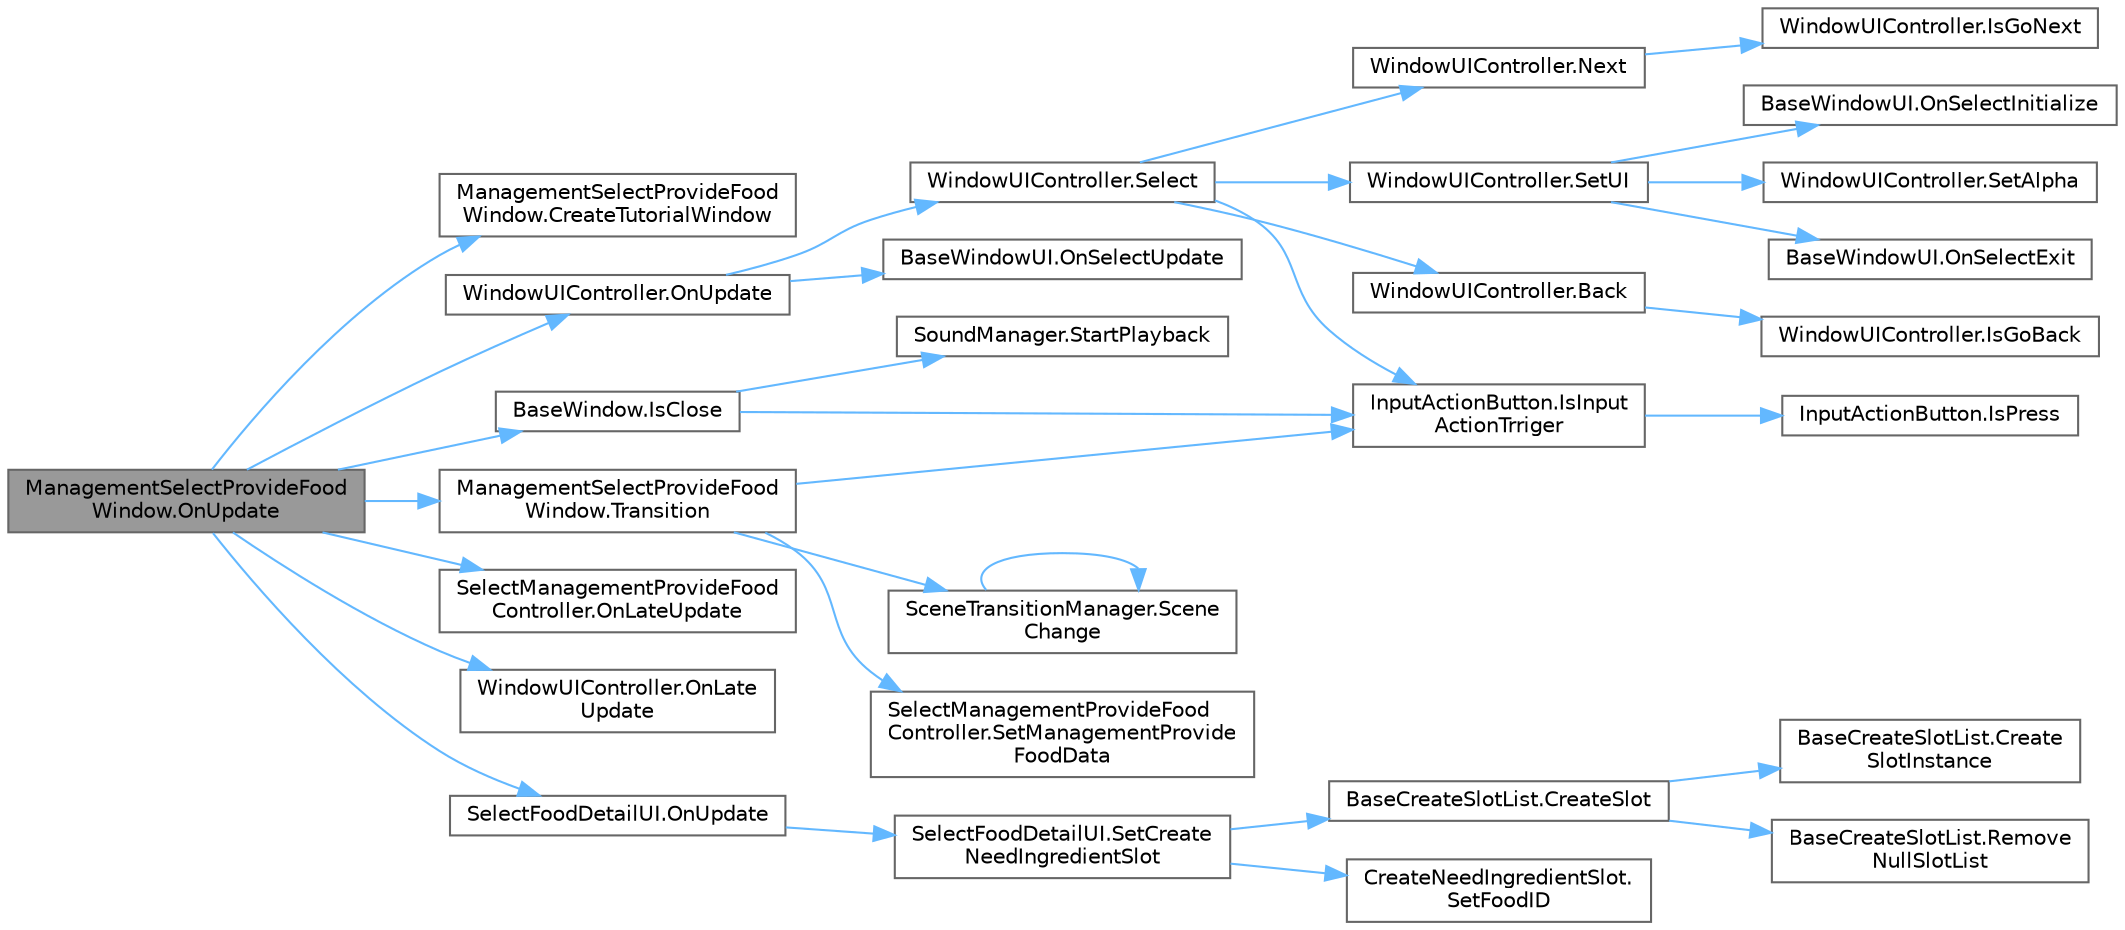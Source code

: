 digraph "ManagementSelectProvideFoodWindow.OnUpdate"
{
 // LATEX_PDF_SIZE
  bgcolor="transparent";
  edge [fontname=Helvetica,fontsize=10,labelfontname=Helvetica,labelfontsize=10];
  node [fontname=Helvetica,fontsize=10,shape=box,height=0.2,width=0.4];
  rankdir="LR";
  Node1 [id="Node000001",label="ManagementSelectProvideFood\lWindow.OnUpdate",height=0.2,width=0.4,color="gray40", fillcolor="grey60", style="filled", fontcolor="black",tooltip=" "];
  Node1 -> Node2 [id="edge1_Node000001_Node000002",color="steelblue1",style="solid",tooltip=" "];
  Node2 [id="Node000002",label="ManagementSelectProvideFood\lWindow.CreateTutorialWindow",height=0.2,width=0.4,color="grey40", fillcolor="white", style="filled",URL="$class_management_select_provide_food_window.html#a1caa7d4f83f6cf23346720ddacaf447c",tooltip=" "];
  Node1 -> Node3 [id="edge2_Node000001_Node000003",color="steelblue1",style="solid",tooltip=" "];
  Node3 [id="Node000003",label="BaseWindow.IsClose",height=0.2,width=0.4,color="grey40", fillcolor="white", style="filled",URL="$class_base_window.html#a963afa35622584163fdbe1b4a20790d4",tooltip=" "];
  Node3 -> Node4 [id="edge3_Node000003_Node000004",color="steelblue1",style="solid",tooltip=" "];
  Node4 [id="Node000004",label="InputActionButton.IsInput\lActionTrriger",height=0.2,width=0.4,color="grey40", fillcolor="white", style="filled",URL="$class_input_action_button.html#a847c561b8a3deeea260be80e698bd342",tooltip="ボタンを選択したかどうか"];
  Node4 -> Node5 [id="edge4_Node000004_Node000005",color="steelblue1",style="solid",tooltip=" "];
  Node5 [id="Node000005",label="InputActionButton.IsPress",height=0.2,width=0.4,color="grey40", fillcolor="white", style="filled",URL="$class_input_action_button.html#ab1c29386a568174cbcb4eaf2d498bb9c",tooltip=" "];
  Node3 -> Node6 [id="edge5_Node000003_Node000006",color="steelblue1",style="solid",tooltip=" "];
  Node6 [id="Node000006",label="SoundManager.StartPlayback",height=0.2,width=0.4,color="grey40", fillcolor="white", style="filled",URL="$class_sound_manager.html#a10bc60ca27342f6574923712ef9028c5",tooltip="2Dでのサウンド再生"];
  Node1 -> Node7 [id="edge6_Node000001_Node000007",color="steelblue1",style="solid",tooltip=" "];
  Node7 [id="Node000007",label="SelectManagementProvideFood\lController.OnLateUpdate",height=0.2,width=0.4,color="grey40", fillcolor="white", style="filled",URL="$class_select_management_provide_food_controller.html#a53bac4d2863b8c8203af801f13efdcb0",tooltip=" "];
  Node1 -> Node8 [id="edge7_Node000001_Node000008",color="steelblue1",style="solid",tooltip=" "];
  Node8 [id="Node000008",label="WindowUIController.OnLate\lUpdate",height=0.2,width=0.4,color="grey40", fillcolor="white", style="filled",URL="$class_window_u_i_controller.html#a91a324323a9923b5fc18c32519c36663",tooltip="後実行処理"];
  Node1 -> Node9 [id="edge8_Node000001_Node000009",color="steelblue1",style="solid",tooltip=" "];
  Node9 [id="Node000009",label="SelectFoodDetailUI.OnUpdate",height=0.2,width=0.4,color="grey40", fillcolor="white", style="filled",URL="$class_select_food_detail_u_i.html#ab6fa9b8cd74acf396806d555afb6424f",tooltip="実行処理"];
  Node9 -> Node10 [id="edge9_Node000009_Node000010",color="steelblue1",style="solid",tooltip=" "];
  Node10 [id="Node000010",label="SelectFoodDetailUI.SetCreate\lNeedIngredientSlot",height=0.2,width=0.4,color="grey40", fillcolor="white", style="filled",URL="$class_select_food_detail_u_i.html#a7207e9f2428d1fc1ad6dd88cce369c04",tooltip=" "];
  Node10 -> Node11 [id="edge10_Node000010_Node000011",color="steelblue1",style="solid",tooltip=" "];
  Node11 [id="Node000011",label="BaseCreateSlotList.CreateSlot",height=0.2,width=0.4,color="grey40", fillcolor="white", style="filled",URL="$class_base_create_slot_list.html#a1050fa09f7705d5e74fa66f14594368b",tooltip=" "];
  Node11 -> Node12 [id="edge11_Node000011_Node000012",color="steelblue1",style="solid",tooltip=" "];
  Node12 [id="Node000012",label="BaseCreateSlotList.Create\lSlotInstance",height=0.2,width=0.4,color="grey40", fillcolor="white", style="filled",URL="$class_base_create_slot_list.html#a51b06cac02cad5cb1ecba94d423d7f41",tooltip=" "];
  Node11 -> Node13 [id="edge12_Node000011_Node000013",color="steelblue1",style="solid",tooltip=" "];
  Node13 [id="Node000013",label="BaseCreateSlotList.Remove\lNullSlotList",height=0.2,width=0.4,color="grey40", fillcolor="white", style="filled",URL="$class_base_create_slot_list.html#a693cdbf1d249c8dd8319c2c080098cd0",tooltip=" "];
  Node10 -> Node14 [id="edge13_Node000010_Node000014",color="steelblue1",style="solid",tooltip=" "];
  Node14 [id="Node000014",label="CreateNeedIngredientSlot.\lSetFoodID",height=0.2,width=0.4,color="grey40", fillcolor="white", style="filled",URL="$class_create_need_ingredient_slot.html#a07b497e7e83156ede8e35f3085997f6c",tooltip=" "];
  Node1 -> Node15 [id="edge14_Node000001_Node000015",color="steelblue1",style="solid",tooltip=" "];
  Node15 [id="Node000015",label="WindowUIController.OnUpdate",height=0.2,width=0.4,color="grey40", fillcolor="white", style="filled",URL="$class_window_u_i_controller.html#a883d549975cad2ed0e98c77dc39b0a5f",tooltip="実行処理"];
  Node15 -> Node16 [id="edge15_Node000015_Node000016",color="steelblue1",style="solid",tooltip=" "];
  Node16 [id="Node000016",label="BaseWindowUI.OnSelectUpdate",height=0.2,width=0.4,color="grey40", fillcolor="white", style="filled",URL="$class_base_window_u_i.html#a85f33d9bbcbe1ad75e1ea81b88083913",tooltip="選択中の場合に動作(OnUpdateより先に行われる)"];
  Node15 -> Node17 [id="edge16_Node000015_Node000017",color="steelblue1",style="solid",tooltip=" "];
  Node17 [id="Node000017",label="WindowUIController.Select",height=0.2,width=0.4,color="grey40", fillcolor="white", style="filled",URL="$class_window_u_i_controller.html#acaedd3b56c31e4eb070a5fc9c2242b12",tooltip=" "];
  Node17 -> Node18 [id="edge17_Node000017_Node000018",color="steelblue1",style="solid",tooltip=" "];
  Node18 [id="Node000018",label="WindowUIController.Back",height=0.2,width=0.4,color="grey40", fillcolor="white", style="filled",URL="$class_window_u_i_controller.html#aec6b714dc722960dda0cf05569d23100",tooltip=" "];
  Node18 -> Node19 [id="edge18_Node000018_Node000019",color="steelblue1",style="solid",tooltip=" "];
  Node19 [id="Node000019",label="WindowUIController.IsGoBack",height=0.2,width=0.4,color="grey40", fillcolor="white", style="filled",URL="$class_window_u_i_controller.html#ae87dcea2fa7f77e02f20bb62ffcaa978",tooltip=" "];
  Node17 -> Node4 [id="edge19_Node000017_Node000004",color="steelblue1",style="solid",tooltip=" "];
  Node17 -> Node20 [id="edge20_Node000017_Node000020",color="steelblue1",style="solid",tooltip=" "];
  Node20 [id="Node000020",label="WindowUIController.Next",height=0.2,width=0.4,color="grey40", fillcolor="white", style="filled",URL="$class_window_u_i_controller.html#a11d34f34c0b4b950ef80be67795b0f91",tooltip=" "];
  Node20 -> Node21 [id="edge21_Node000020_Node000021",color="steelblue1",style="solid",tooltip=" "];
  Node21 [id="Node000021",label="WindowUIController.IsGoNext",height=0.2,width=0.4,color="grey40", fillcolor="white", style="filled",URL="$class_window_u_i_controller.html#a02a74c5027968e15023f4e86243cba7d",tooltip=" "];
  Node17 -> Node22 [id="edge22_Node000017_Node000022",color="steelblue1",style="solid",tooltip=" "];
  Node22 [id="Node000022",label="WindowUIController.SetUI",height=0.2,width=0.4,color="grey40", fillcolor="white", style="filled",URL="$class_window_u_i_controller.html#a04ec023bd90edffc015c967aaf942ebb",tooltip="UIをセットする"];
  Node22 -> Node23 [id="edge23_Node000022_Node000023",color="steelblue1",style="solid",tooltip=" "];
  Node23 [id="Node000023",label="BaseWindowUI.OnSelectExit",height=0.2,width=0.4,color="grey40", fillcolor="white", style="filled",URL="$class_base_window_u_i.html#a853dcb23f481627b661a6085d83f6d46",tooltip="選択終了時に終了処理"];
  Node22 -> Node24 [id="edge24_Node000022_Node000024",color="steelblue1",style="solid",tooltip=" "];
  Node24 [id="Node000024",label="BaseWindowUI.OnSelectInitialize",height=0.2,width=0.4,color="grey40", fillcolor="white", style="filled",URL="$class_base_window_u_i.html#ac560873fe6a8724838c9bfaaf0d35b0f",tooltip="選択されたときに一度初期化"];
  Node22 -> Node25 [id="edge25_Node000022_Node000025",color="steelblue1",style="solid",tooltip=" "];
  Node25 [id="Node000025",label="WindowUIController.SetAlpha",height=0.2,width=0.4,color="grey40", fillcolor="white", style="filled",URL="$class_window_u_i_controller.html#adb9ea4f5b6c3f24b5167839e6a0f3f31",tooltip="色をセット"];
  Node1 -> Node26 [id="edge26_Node000001_Node000026",color="steelblue1",style="solid",tooltip=" "];
  Node26 [id="Node000026",label="ManagementSelectProvideFood\lWindow.Transition",height=0.2,width=0.4,color="grey40", fillcolor="white", style="filled",URL="$class_management_select_provide_food_window.html#a8eb04f2f8193312d709e02c70163475a",tooltip=" "];
  Node26 -> Node4 [id="edge27_Node000026_Node000004",color="steelblue1",style="solid",tooltip=" "];
  Node26 -> Node27 [id="edge28_Node000026_Node000027",color="steelblue1",style="solid",tooltip=" "];
  Node27 [id="Node000027",label="SceneTransitionManager.Scene\lChange",height=0.2,width=0.4,color="grey40", fillcolor="white", style="filled",URL="$class_scene_transition_manager.html#a57a46b1860572b2f20db95dc3ca6f2ec",tooltip=" "];
  Node27 -> Node27 [id="edge29_Node000027_Node000027",color="steelblue1",style="solid",tooltip=" "];
  Node26 -> Node28 [id="edge30_Node000026_Node000028",color="steelblue1",style="solid",tooltip=" "];
  Node28 [id="Node000028",label="SelectManagementProvideFood\lController.SetManagementProvide\lFoodData",height=0.2,width=0.4,color="grey40", fillcolor="white", style="filled",URL="$class_select_management_provide_food_controller.html#ae12bac363b0ac84514a700a18a22e433",tooltip="提供料理をマネージャーにセットする"];
}
